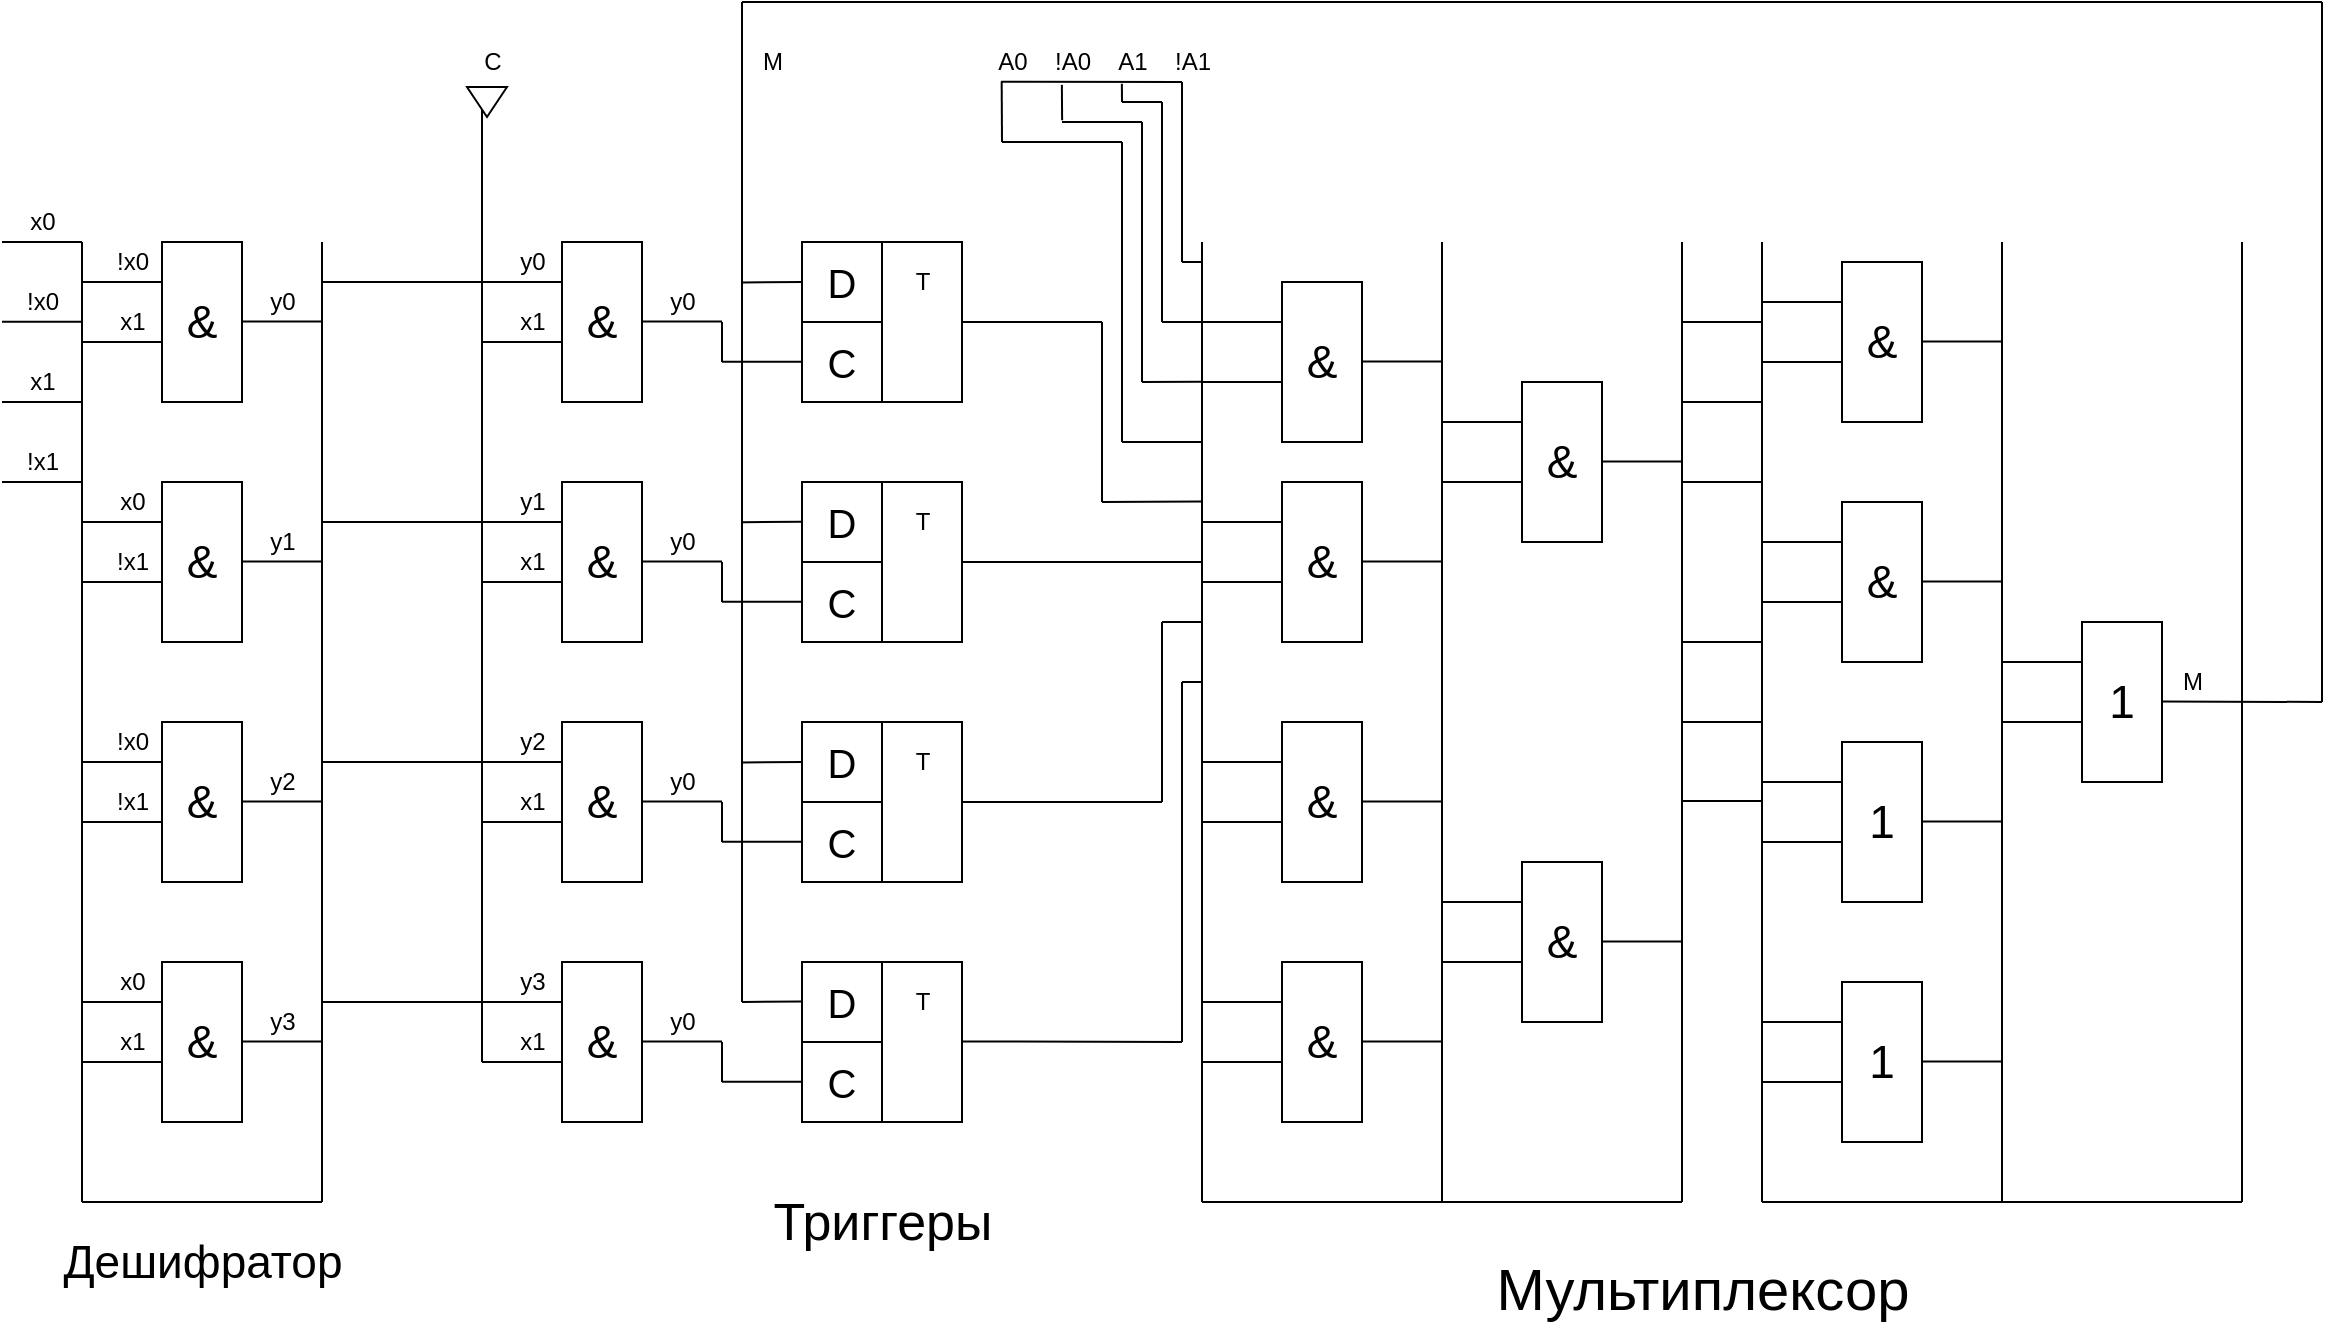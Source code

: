 <mxfile version="12.4.3" type="github" pages="1">
  <diagram name="Page-1" id="2a216829-ef6e-dabb-86c1-c78162f3ba2b">
    <mxGraphModel dx="1616" dy="945" grid="0" gridSize="10" guides="1" tooltips="1" connect="1" arrows="1" fold="1" page="0" pageScale="1" pageWidth="850" pageHeight="1100" background="#ffffff" math="0" shadow="0">
      <root>
        <mxCell id="0"/>
        <mxCell id="1" parent="0"/>
        <mxCell id="ekykvrXrYyQtkSd145x7-1" value="" style="endArrow=none;html=1;" edge="1" parent="1">
          <mxGeometry width="50" height="50" relative="1" as="geometry">
            <mxPoint x="200" y="600" as="sourcePoint"/>
            <mxPoint x="200" y="120" as="targetPoint"/>
          </mxGeometry>
        </mxCell>
        <mxCell id="ekykvrXrYyQtkSd145x7-2" value="&lt;font style=&quot;font-size: 23px&quot;&gt;&amp;amp;&lt;/font&gt;" style="rounded=0;whiteSpace=wrap;html=1;" vertex="1" parent="1">
          <mxGeometry x="240" y="120" width="40" height="80" as="geometry"/>
        </mxCell>
        <mxCell id="ekykvrXrYyQtkSd145x7-3" value="" style="endArrow=none;html=1;entryX=0;entryY=0.25;entryDx=0;entryDy=0;" edge="1" parent="1" target="ekykvrXrYyQtkSd145x7-2">
          <mxGeometry width="50" height="50" relative="1" as="geometry">
            <mxPoint x="200" y="140" as="sourcePoint"/>
            <mxPoint x="250" y="90" as="targetPoint"/>
          </mxGeometry>
        </mxCell>
        <mxCell id="ekykvrXrYyQtkSd145x7-4" value="" style="endArrow=none;html=1;entryX=0;entryY=0.25;entryDx=0;entryDy=0;" edge="1" parent="1">
          <mxGeometry width="50" height="50" relative="1" as="geometry">
            <mxPoint x="200" y="170" as="sourcePoint"/>
            <mxPoint x="240" y="170" as="targetPoint"/>
          </mxGeometry>
        </mxCell>
        <mxCell id="ekykvrXrYyQtkSd145x7-5" value="" style="endArrow=none;html=1;entryX=0;entryY=0.25;entryDx=0;entryDy=0;" edge="1" parent="1">
          <mxGeometry width="50" height="50" relative="1" as="geometry">
            <mxPoint x="160" y="120" as="sourcePoint"/>
            <mxPoint x="200" y="120" as="targetPoint"/>
          </mxGeometry>
        </mxCell>
        <mxCell id="ekykvrXrYyQtkSd145x7-6" value="" style="endArrow=none;html=1;entryX=0;entryY=0.25;entryDx=0;entryDy=0;" edge="1" parent="1">
          <mxGeometry width="50" height="50" relative="1" as="geometry">
            <mxPoint x="160" y="159.88" as="sourcePoint"/>
            <mxPoint x="200" y="159.88" as="targetPoint"/>
          </mxGeometry>
        </mxCell>
        <mxCell id="ekykvrXrYyQtkSd145x7-7" value="" style="endArrow=none;html=1;entryX=0;entryY=0.25;entryDx=0;entryDy=0;" edge="1" parent="1">
          <mxGeometry width="50" height="50" relative="1" as="geometry">
            <mxPoint x="160" y="200" as="sourcePoint"/>
            <mxPoint x="200" y="200" as="targetPoint"/>
          </mxGeometry>
        </mxCell>
        <mxCell id="ekykvrXrYyQtkSd145x7-8" value="" style="endArrow=none;html=1;entryX=0;entryY=0.25;entryDx=0;entryDy=0;" edge="1" parent="1">
          <mxGeometry width="50" height="50" relative="1" as="geometry">
            <mxPoint x="160" y="240" as="sourcePoint"/>
            <mxPoint x="200" y="240" as="targetPoint"/>
          </mxGeometry>
        </mxCell>
        <mxCell id="ekykvrXrYyQtkSd145x7-9" value="x0" style="text;html=1;align=center;verticalAlign=middle;resizable=0;points=[];;autosize=1;" vertex="1" parent="1">
          <mxGeometry x="165" y="100" width="30" height="20" as="geometry"/>
        </mxCell>
        <mxCell id="ekykvrXrYyQtkSd145x7-10" value="!x0" style="text;html=1;align=center;verticalAlign=middle;resizable=0;points=[];;autosize=1;" vertex="1" parent="1">
          <mxGeometry x="165" y="140" width="30" height="20" as="geometry"/>
        </mxCell>
        <mxCell id="ekykvrXrYyQtkSd145x7-12" value="x1" style="text;html=1;align=center;verticalAlign=middle;resizable=0;points=[];;autosize=1;" vertex="1" parent="1">
          <mxGeometry x="165" y="180" width="30" height="20" as="geometry"/>
        </mxCell>
        <mxCell id="ekykvrXrYyQtkSd145x7-13" value="!x1" style="text;html=1;align=center;verticalAlign=middle;resizable=0;points=[];;autosize=1;" vertex="1" parent="1">
          <mxGeometry x="165" y="220" width="30" height="20" as="geometry"/>
        </mxCell>
        <mxCell id="ekykvrXrYyQtkSd145x7-14" value="!x0" style="text;html=1;align=center;verticalAlign=middle;resizable=0;points=[];;autosize=1;" vertex="1" parent="1">
          <mxGeometry x="210" y="120" width="30" height="20" as="geometry"/>
        </mxCell>
        <mxCell id="ekykvrXrYyQtkSd145x7-15" value="x1" style="text;html=1;align=center;verticalAlign=middle;resizable=0;points=[];;autosize=1;" vertex="1" parent="1">
          <mxGeometry x="210" y="150" width="30" height="20" as="geometry"/>
        </mxCell>
        <mxCell id="ekykvrXrYyQtkSd145x7-16" value="" style="endArrow=none;html=1;entryX=0;entryY=0.25;entryDx=0;entryDy=0;" edge="1" parent="1">
          <mxGeometry width="50" height="50" relative="1" as="geometry">
            <mxPoint x="280" y="159.72" as="sourcePoint"/>
            <mxPoint x="320" y="159.72" as="targetPoint"/>
          </mxGeometry>
        </mxCell>
        <mxCell id="ekykvrXrYyQtkSd145x7-17" value="&lt;font style=&quot;font-size: 23px&quot;&gt;&amp;amp;&lt;/font&gt;" style="rounded=0;whiteSpace=wrap;html=1;" vertex="1" parent="1">
          <mxGeometry x="240" y="240" width="40" height="80" as="geometry"/>
        </mxCell>
        <mxCell id="ekykvrXrYyQtkSd145x7-18" value="" style="endArrow=none;html=1;entryX=0;entryY=0.25;entryDx=0;entryDy=0;" edge="1" target="ekykvrXrYyQtkSd145x7-17" parent="1">
          <mxGeometry width="50" height="50" relative="1" as="geometry">
            <mxPoint x="200" y="260" as="sourcePoint"/>
            <mxPoint x="250" y="210" as="targetPoint"/>
          </mxGeometry>
        </mxCell>
        <mxCell id="ekykvrXrYyQtkSd145x7-19" value="" style="endArrow=none;html=1;entryX=0;entryY=0.25;entryDx=0;entryDy=0;" edge="1" parent="1">
          <mxGeometry width="50" height="50" relative="1" as="geometry">
            <mxPoint x="200" y="290" as="sourcePoint"/>
            <mxPoint x="240" y="290" as="targetPoint"/>
          </mxGeometry>
        </mxCell>
        <mxCell id="ekykvrXrYyQtkSd145x7-20" value="x0" style="text;html=1;align=center;verticalAlign=middle;resizable=0;points=[];;autosize=1;" vertex="1" parent="1">
          <mxGeometry x="210" y="240" width="30" height="20" as="geometry"/>
        </mxCell>
        <mxCell id="ekykvrXrYyQtkSd145x7-21" value="!x1" style="text;html=1;align=center;verticalAlign=middle;resizable=0;points=[];;autosize=1;" vertex="1" parent="1">
          <mxGeometry x="210" y="270" width="30" height="20" as="geometry"/>
        </mxCell>
        <mxCell id="ekykvrXrYyQtkSd145x7-22" value="" style="endArrow=none;html=1;entryX=0;entryY=0.25;entryDx=0;entryDy=0;" edge="1" parent="1">
          <mxGeometry width="50" height="50" relative="1" as="geometry">
            <mxPoint x="280" y="279.72" as="sourcePoint"/>
            <mxPoint x="320" y="279.72" as="targetPoint"/>
          </mxGeometry>
        </mxCell>
        <mxCell id="ekykvrXrYyQtkSd145x7-23" value="&lt;font style=&quot;font-size: 23px&quot;&gt;&amp;amp;&lt;/font&gt;" style="rounded=0;whiteSpace=wrap;html=1;" vertex="1" parent="1">
          <mxGeometry x="240" y="360" width="40" height="80" as="geometry"/>
        </mxCell>
        <mxCell id="ekykvrXrYyQtkSd145x7-24" value="" style="endArrow=none;html=1;entryX=0;entryY=0.25;entryDx=0;entryDy=0;" edge="1" target="ekykvrXrYyQtkSd145x7-23" parent="1">
          <mxGeometry width="50" height="50" relative="1" as="geometry">
            <mxPoint x="200" y="380" as="sourcePoint"/>
            <mxPoint x="250" y="330" as="targetPoint"/>
          </mxGeometry>
        </mxCell>
        <mxCell id="ekykvrXrYyQtkSd145x7-25" value="" style="endArrow=none;html=1;entryX=0;entryY=0.25;entryDx=0;entryDy=0;" edge="1" parent="1">
          <mxGeometry width="50" height="50" relative="1" as="geometry">
            <mxPoint x="200" y="410" as="sourcePoint"/>
            <mxPoint x="240" y="410" as="targetPoint"/>
          </mxGeometry>
        </mxCell>
        <mxCell id="ekykvrXrYyQtkSd145x7-26" value="!x0" style="text;html=1;align=center;verticalAlign=middle;resizable=0;points=[];;autosize=1;" vertex="1" parent="1">
          <mxGeometry x="210" y="360" width="30" height="20" as="geometry"/>
        </mxCell>
        <mxCell id="ekykvrXrYyQtkSd145x7-27" value="!x1" style="text;html=1;align=center;verticalAlign=middle;resizable=0;points=[];;autosize=1;" vertex="1" parent="1">
          <mxGeometry x="210" y="390" width="30" height="20" as="geometry"/>
        </mxCell>
        <mxCell id="ekykvrXrYyQtkSd145x7-28" value="" style="endArrow=none;html=1;entryX=0;entryY=0.25;entryDx=0;entryDy=0;" edge="1" parent="1">
          <mxGeometry width="50" height="50" relative="1" as="geometry">
            <mxPoint x="280" y="399.72" as="sourcePoint"/>
            <mxPoint x="320" y="399.72" as="targetPoint"/>
          </mxGeometry>
        </mxCell>
        <mxCell id="ekykvrXrYyQtkSd145x7-29" value="&lt;font style=&quot;font-size: 23px&quot;&gt;&amp;amp;&lt;/font&gt;" style="rounded=0;whiteSpace=wrap;html=1;" vertex="1" parent="1">
          <mxGeometry x="240" y="480" width="40" height="80" as="geometry"/>
        </mxCell>
        <mxCell id="ekykvrXrYyQtkSd145x7-30" value="" style="endArrow=none;html=1;entryX=0;entryY=0.25;entryDx=0;entryDy=0;" edge="1" target="ekykvrXrYyQtkSd145x7-29" parent="1">
          <mxGeometry width="50" height="50" relative="1" as="geometry">
            <mxPoint x="200" y="500" as="sourcePoint"/>
            <mxPoint x="250" y="450" as="targetPoint"/>
          </mxGeometry>
        </mxCell>
        <mxCell id="ekykvrXrYyQtkSd145x7-31" value="" style="endArrow=none;html=1;entryX=0;entryY=0.25;entryDx=0;entryDy=0;" edge="1" parent="1">
          <mxGeometry width="50" height="50" relative="1" as="geometry">
            <mxPoint x="200" y="530" as="sourcePoint"/>
            <mxPoint x="240" y="530" as="targetPoint"/>
          </mxGeometry>
        </mxCell>
        <mxCell id="ekykvrXrYyQtkSd145x7-32" value="x0" style="text;html=1;align=center;verticalAlign=middle;resizable=0;points=[];;autosize=1;" vertex="1" parent="1">
          <mxGeometry x="210" y="480" width="30" height="20" as="geometry"/>
        </mxCell>
        <mxCell id="ekykvrXrYyQtkSd145x7-33" value="x1" style="text;html=1;align=center;verticalAlign=middle;resizable=0;points=[];;autosize=1;" vertex="1" parent="1">
          <mxGeometry x="210" y="510" width="30" height="20" as="geometry"/>
        </mxCell>
        <mxCell id="ekykvrXrYyQtkSd145x7-34" value="" style="endArrow=none;html=1;entryX=0;entryY=0.25;entryDx=0;entryDy=0;" edge="1" parent="1">
          <mxGeometry width="50" height="50" relative="1" as="geometry">
            <mxPoint x="280" y="519.72" as="sourcePoint"/>
            <mxPoint x="320" y="519.72" as="targetPoint"/>
          </mxGeometry>
        </mxCell>
        <mxCell id="ekykvrXrYyQtkSd145x7-35" value="" style="endArrow=none;html=1;" edge="1" parent="1">
          <mxGeometry width="50" height="50" relative="1" as="geometry">
            <mxPoint x="200" y="600" as="sourcePoint"/>
            <mxPoint x="320" y="600" as="targetPoint"/>
          </mxGeometry>
        </mxCell>
        <mxCell id="ekykvrXrYyQtkSd145x7-36" value="" style="endArrow=none;html=1;" edge="1" parent="1">
          <mxGeometry width="50" height="50" relative="1" as="geometry">
            <mxPoint x="320" y="600" as="sourcePoint"/>
            <mxPoint x="320" y="120" as="targetPoint"/>
          </mxGeometry>
        </mxCell>
        <mxCell id="ekykvrXrYyQtkSd145x7-37" value="y0" style="text;html=1;align=center;verticalAlign=middle;resizable=0;points=[];;autosize=1;" vertex="1" parent="1">
          <mxGeometry x="285" y="140" width="30" height="20" as="geometry"/>
        </mxCell>
        <mxCell id="ekykvrXrYyQtkSd145x7-38" value="y1" style="text;html=1;align=center;verticalAlign=middle;resizable=0;points=[];;autosize=1;" vertex="1" parent="1">
          <mxGeometry x="285" y="260" width="30" height="20" as="geometry"/>
        </mxCell>
        <mxCell id="ekykvrXrYyQtkSd145x7-39" value="y2" style="text;html=1;align=center;verticalAlign=middle;resizable=0;points=[];;autosize=1;" vertex="1" parent="1">
          <mxGeometry x="285" y="380" width="30" height="20" as="geometry"/>
        </mxCell>
        <mxCell id="ekykvrXrYyQtkSd145x7-40" value="y3" style="text;html=1;align=center;verticalAlign=middle;resizable=0;points=[];;autosize=1;" vertex="1" parent="1">
          <mxGeometry x="285" y="500" width="30" height="20" as="geometry"/>
        </mxCell>
        <mxCell id="ekykvrXrYyQtkSd145x7-41" value="&lt;font style=&quot;font-size: 23px&quot;&gt;&amp;amp;&lt;/font&gt;" style="rounded=0;whiteSpace=wrap;html=1;" vertex="1" parent="1">
          <mxGeometry x="440" y="120" width="40" height="80" as="geometry"/>
        </mxCell>
        <mxCell id="ekykvrXrYyQtkSd145x7-42" value="" style="endArrow=none;html=1;entryX=0;entryY=0.25;entryDx=0;entryDy=0;" edge="1" target="ekykvrXrYyQtkSd145x7-41" parent="1">
          <mxGeometry width="50" height="50" relative="1" as="geometry">
            <mxPoint x="320" y="140" as="sourcePoint"/>
            <mxPoint x="450" y="90" as="targetPoint"/>
          </mxGeometry>
        </mxCell>
        <mxCell id="ekykvrXrYyQtkSd145x7-43" value="" style="endArrow=none;html=1;entryX=0;entryY=0.25;entryDx=0;entryDy=0;" edge="1" parent="1">
          <mxGeometry width="50" height="50" relative="1" as="geometry">
            <mxPoint x="400" y="170" as="sourcePoint"/>
            <mxPoint x="440" y="170" as="targetPoint"/>
          </mxGeometry>
        </mxCell>
        <mxCell id="ekykvrXrYyQtkSd145x7-44" value="y0" style="text;html=1;align=center;verticalAlign=middle;resizable=0;points=[];;autosize=1;" vertex="1" parent="1">
          <mxGeometry x="410" y="120" width="30" height="20" as="geometry"/>
        </mxCell>
        <mxCell id="ekykvrXrYyQtkSd145x7-45" value="x1" style="text;html=1;align=center;verticalAlign=middle;resizable=0;points=[];;autosize=1;" vertex="1" parent="1">
          <mxGeometry x="410" y="150" width="30" height="20" as="geometry"/>
        </mxCell>
        <mxCell id="ekykvrXrYyQtkSd145x7-46" value="" style="endArrow=none;html=1;entryX=0;entryY=0.25;entryDx=0;entryDy=0;" edge="1" parent="1">
          <mxGeometry width="50" height="50" relative="1" as="geometry">
            <mxPoint x="480" y="159.72" as="sourcePoint"/>
            <mxPoint x="520" y="159.72" as="targetPoint"/>
          </mxGeometry>
        </mxCell>
        <mxCell id="ekykvrXrYyQtkSd145x7-47" value="y0" style="text;html=1;align=center;verticalAlign=middle;resizable=0;points=[];;autosize=1;" vertex="1" parent="1">
          <mxGeometry x="485" y="140" width="30" height="20" as="geometry"/>
        </mxCell>
        <mxCell id="ekykvrXrYyQtkSd145x7-48" value="&lt;font style=&quot;font-size: 23px&quot;&gt;&amp;amp;&lt;/font&gt;" style="rounded=0;whiteSpace=wrap;html=1;" vertex="1" parent="1">
          <mxGeometry x="440" y="240" width="40" height="80" as="geometry"/>
        </mxCell>
        <mxCell id="ekykvrXrYyQtkSd145x7-49" value="" style="endArrow=none;html=1;entryX=0;entryY=0.25;entryDx=0;entryDy=0;" edge="1" target="ekykvrXrYyQtkSd145x7-48" parent="1">
          <mxGeometry width="50" height="50" relative="1" as="geometry">
            <mxPoint x="320" y="260" as="sourcePoint"/>
            <mxPoint x="450" y="210" as="targetPoint"/>
          </mxGeometry>
        </mxCell>
        <mxCell id="ekykvrXrYyQtkSd145x7-50" value="" style="endArrow=none;html=1;entryX=0;entryY=0.25;entryDx=0;entryDy=0;" edge="1" parent="1">
          <mxGeometry width="50" height="50" relative="1" as="geometry">
            <mxPoint x="400" y="290" as="sourcePoint"/>
            <mxPoint x="440" y="290" as="targetPoint"/>
          </mxGeometry>
        </mxCell>
        <mxCell id="ekykvrXrYyQtkSd145x7-51" value="y1" style="text;html=1;align=center;verticalAlign=middle;resizable=0;points=[];;autosize=1;" vertex="1" parent="1">
          <mxGeometry x="410" y="240" width="30" height="20" as="geometry"/>
        </mxCell>
        <mxCell id="ekykvrXrYyQtkSd145x7-52" value="x1" style="text;html=1;align=center;verticalAlign=middle;resizable=0;points=[];;autosize=1;" vertex="1" parent="1">
          <mxGeometry x="410" y="270" width="30" height="20" as="geometry"/>
        </mxCell>
        <mxCell id="ekykvrXrYyQtkSd145x7-53" value="" style="endArrow=none;html=1;entryX=0;entryY=0.25;entryDx=0;entryDy=0;" edge="1" parent="1">
          <mxGeometry width="50" height="50" relative="1" as="geometry">
            <mxPoint x="480" y="279.72" as="sourcePoint"/>
            <mxPoint x="520" y="279.72" as="targetPoint"/>
          </mxGeometry>
        </mxCell>
        <mxCell id="ekykvrXrYyQtkSd145x7-54" value="y0" style="text;html=1;align=center;verticalAlign=middle;resizable=0;points=[];;autosize=1;" vertex="1" parent="1">
          <mxGeometry x="485" y="260" width="30" height="20" as="geometry"/>
        </mxCell>
        <mxCell id="ekykvrXrYyQtkSd145x7-55" value="&lt;font style=&quot;font-size: 23px&quot;&gt;&amp;amp;&lt;/font&gt;" style="rounded=0;whiteSpace=wrap;html=1;" vertex="1" parent="1">
          <mxGeometry x="440" y="360" width="40" height="80" as="geometry"/>
        </mxCell>
        <mxCell id="ekykvrXrYyQtkSd145x7-56" value="" style="endArrow=none;html=1;entryX=0;entryY=0.25;entryDx=0;entryDy=0;" edge="1" target="ekykvrXrYyQtkSd145x7-55" parent="1">
          <mxGeometry width="50" height="50" relative="1" as="geometry">
            <mxPoint x="320" y="380" as="sourcePoint"/>
            <mxPoint x="450" y="330" as="targetPoint"/>
          </mxGeometry>
        </mxCell>
        <mxCell id="ekykvrXrYyQtkSd145x7-57" value="" style="endArrow=none;html=1;entryX=0;entryY=0.25;entryDx=0;entryDy=0;" edge="1" parent="1">
          <mxGeometry width="50" height="50" relative="1" as="geometry">
            <mxPoint x="400" y="410" as="sourcePoint"/>
            <mxPoint x="440" y="410" as="targetPoint"/>
          </mxGeometry>
        </mxCell>
        <mxCell id="ekykvrXrYyQtkSd145x7-58" value="y2" style="text;html=1;align=center;verticalAlign=middle;resizable=0;points=[];;autosize=1;" vertex="1" parent="1">
          <mxGeometry x="410" y="360" width="30" height="20" as="geometry"/>
        </mxCell>
        <mxCell id="ekykvrXrYyQtkSd145x7-59" value="x1" style="text;html=1;align=center;verticalAlign=middle;resizable=0;points=[];;autosize=1;" vertex="1" parent="1">
          <mxGeometry x="410" y="390" width="30" height="20" as="geometry"/>
        </mxCell>
        <mxCell id="ekykvrXrYyQtkSd145x7-60" value="" style="endArrow=none;html=1;entryX=0;entryY=0.25;entryDx=0;entryDy=0;" edge="1" parent="1">
          <mxGeometry width="50" height="50" relative="1" as="geometry">
            <mxPoint x="480" y="399.72" as="sourcePoint"/>
            <mxPoint x="520" y="399.72" as="targetPoint"/>
          </mxGeometry>
        </mxCell>
        <mxCell id="ekykvrXrYyQtkSd145x7-61" value="y0" style="text;html=1;align=center;verticalAlign=middle;resizable=0;points=[];;autosize=1;" vertex="1" parent="1">
          <mxGeometry x="485" y="380" width="30" height="20" as="geometry"/>
        </mxCell>
        <mxCell id="ekykvrXrYyQtkSd145x7-62" value="&lt;font style=&quot;font-size: 23px&quot;&gt;&amp;amp;&lt;/font&gt;" style="rounded=0;whiteSpace=wrap;html=1;" vertex="1" parent="1">
          <mxGeometry x="440" y="480" width="40" height="80" as="geometry"/>
        </mxCell>
        <mxCell id="ekykvrXrYyQtkSd145x7-63" value="" style="endArrow=none;html=1;entryX=0;entryY=0.25;entryDx=0;entryDy=0;" edge="1" target="ekykvrXrYyQtkSd145x7-62" parent="1">
          <mxGeometry width="50" height="50" relative="1" as="geometry">
            <mxPoint x="320" y="500" as="sourcePoint"/>
            <mxPoint x="450" y="450" as="targetPoint"/>
          </mxGeometry>
        </mxCell>
        <mxCell id="ekykvrXrYyQtkSd145x7-64" value="" style="endArrow=none;html=1;entryX=0;entryY=0.25;entryDx=0;entryDy=0;" edge="1" parent="1">
          <mxGeometry width="50" height="50" relative="1" as="geometry">
            <mxPoint x="400" y="530" as="sourcePoint"/>
            <mxPoint x="440" y="530" as="targetPoint"/>
          </mxGeometry>
        </mxCell>
        <mxCell id="ekykvrXrYyQtkSd145x7-65" value="y3" style="text;html=1;align=center;verticalAlign=middle;resizable=0;points=[];;autosize=1;" vertex="1" parent="1">
          <mxGeometry x="410" y="480" width="30" height="20" as="geometry"/>
        </mxCell>
        <mxCell id="ekykvrXrYyQtkSd145x7-66" value="x1" style="text;html=1;align=center;verticalAlign=middle;resizable=0;points=[];;autosize=1;" vertex="1" parent="1">
          <mxGeometry x="410" y="510" width="30" height="20" as="geometry"/>
        </mxCell>
        <mxCell id="ekykvrXrYyQtkSd145x7-67" value="" style="endArrow=none;html=1;entryX=0;entryY=0.25;entryDx=0;entryDy=0;" edge="1" parent="1">
          <mxGeometry width="50" height="50" relative="1" as="geometry">
            <mxPoint x="480" y="519.72" as="sourcePoint"/>
            <mxPoint x="520" y="519.72" as="targetPoint"/>
          </mxGeometry>
        </mxCell>
        <mxCell id="ekykvrXrYyQtkSd145x7-68" value="y0" style="text;html=1;align=center;verticalAlign=middle;resizable=0;points=[];;autosize=1;" vertex="1" parent="1">
          <mxGeometry x="485" y="500" width="30" height="20" as="geometry"/>
        </mxCell>
        <mxCell id="ekykvrXrYyQtkSd145x7-69" value="" style="endArrow=none;html=1;" edge="1" parent="1">
          <mxGeometry width="50" height="50" relative="1" as="geometry">
            <mxPoint x="400" y="530" as="sourcePoint"/>
            <mxPoint x="400" y="50.0" as="targetPoint"/>
          </mxGeometry>
        </mxCell>
        <mxCell id="ekykvrXrYyQtkSd145x7-70" value="" style="triangle;whiteSpace=wrap;html=1;rotation=90;" vertex="1" parent="1">
          <mxGeometry x="395" y="40" width="15" height="20" as="geometry"/>
        </mxCell>
        <mxCell id="ekykvrXrYyQtkSd145x7-71" value="C" style="text;html=1;align=center;verticalAlign=middle;resizable=0;points=[];;autosize=1;" vertex="1" parent="1">
          <mxGeometry x="395" y="20" width="20" height="20" as="geometry"/>
        </mxCell>
        <mxCell id="ekykvrXrYyQtkSd145x7-72" value="" style="rounded=0;whiteSpace=wrap;html=1;" vertex="1" parent="1">
          <mxGeometry x="560" y="120" width="80" height="80" as="geometry"/>
        </mxCell>
        <mxCell id="ekykvrXrYyQtkSd145x7-73" value="&lt;font style=&quot;font-size: 20px&quot;&gt;D&lt;/font&gt;" style="rounded=0;whiteSpace=wrap;html=1;" vertex="1" parent="1">
          <mxGeometry x="560" y="120" width="40" height="40" as="geometry"/>
        </mxCell>
        <mxCell id="ekykvrXrYyQtkSd145x7-74" value="&lt;font style=&quot;font-size: 20px&quot;&gt;C&lt;/font&gt;" style="rounded=0;whiteSpace=wrap;html=1;" vertex="1" parent="1">
          <mxGeometry x="560" y="160" width="40" height="40" as="geometry"/>
        </mxCell>
        <mxCell id="ekykvrXrYyQtkSd145x7-76" value="" style="rounded=0;whiteSpace=wrap;html=1;" vertex="1" parent="1">
          <mxGeometry x="560" y="240" width="80" height="80" as="geometry"/>
        </mxCell>
        <mxCell id="ekykvrXrYyQtkSd145x7-77" value="&lt;font style=&quot;font-size: 20px&quot;&gt;D&lt;/font&gt;" style="rounded=0;whiteSpace=wrap;html=1;" vertex="1" parent="1">
          <mxGeometry x="560" y="240" width="40" height="40" as="geometry"/>
        </mxCell>
        <mxCell id="ekykvrXrYyQtkSd145x7-78" value="&lt;font style=&quot;font-size: 20px&quot;&gt;C&lt;/font&gt;" style="rounded=0;whiteSpace=wrap;html=1;" vertex="1" parent="1">
          <mxGeometry x="560" y="280" width="40" height="40" as="geometry"/>
        </mxCell>
        <mxCell id="ekykvrXrYyQtkSd145x7-79" value="" style="rounded=0;whiteSpace=wrap;html=1;" vertex="1" parent="1">
          <mxGeometry x="560" y="360" width="80" height="80" as="geometry"/>
        </mxCell>
        <mxCell id="ekykvrXrYyQtkSd145x7-80" value="&lt;font style=&quot;font-size: 20px&quot;&gt;D&lt;/font&gt;" style="rounded=0;whiteSpace=wrap;html=1;" vertex="1" parent="1">
          <mxGeometry x="560" y="360" width="40" height="40" as="geometry"/>
        </mxCell>
        <mxCell id="ekykvrXrYyQtkSd145x7-81" value="&lt;font style=&quot;font-size: 20px&quot;&gt;C&lt;/font&gt;" style="rounded=0;whiteSpace=wrap;html=1;" vertex="1" parent="1">
          <mxGeometry x="560" y="400" width="40" height="40" as="geometry"/>
        </mxCell>
        <mxCell id="ekykvrXrYyQtkSd145x7-82" value="" style="rounded=0;whiteSpace=wrap;html=1;" vertex="1" parent="1">
          <mxGeometry x="560" y="480" width="80" height="80" as="geometry"/>
        </mxCell>
        <mxCell id="ekykvrXrYyQtkSd145x7-83" value="&lt;font style=&quot;font-size: 20px&quot;&gt;D&lt;/font&gt;" style="rounded=0;whiteSpace=wrap;html=1;" vertex="1" parent="1">
          <mxGeometry x="560" y="480" width="40" height="40" as="geometry"/>
        </mxCell>
        <mxCell id="ekykvrXrYyQtkSd145x7-84" value="&lt;font style=&quot;font-size: 20px&quot;&gt;C&lt;/font&gt;" style="rounded=0;whiteSpace=wrap;html=1;" vertex="1" parent="1">
          <mxGeometry x="560" y="520" width="40" height="40" as="geometry"/>
        </mxCell>
        <mxCell id="ekykvrXrYyQtkSd145x7-85" value="" style="endArrow=none;html=1;" edge="1" parent="1">
          <mxGeometry width="50" height="50" relative="1" as="geometry">
            <mxPoint x="520" y="180" as="sourcePoint"/>
            <mxPoint x="520" y="160" as="targetPoint"/>
          </mxGeometry>
        </mxCell>
        <mxCell id="ekykvrXrYyQtkSd145x7-87" value="" style="endArrow=none;html=1;entryX=0;entryY=0.25;entryDx=0;entryDy=0;" edge="1" parent="1">
          <mxGeometry width="50" height="50" relative="1" as="geometry">
            <mxPoint x="520" y="179.83" as="sourcePoint"/>
            <mxPoint x="560" y="179.83" as="targetPoint"/>
          </mxGeometry>
        </mxCell>
        <mxCell id="ekykvrXrYyQtkSd145x7-88" value="" style="endArrow=none;html=1;" edge="1" parent="1">
          <mxGeometry width="50" height="50" relative="1" as="geometry">
            <mxPoint x="520" y="300" as="sourcePoint"/>
            <mxPoint x="520" y="280" as="targetPoint"/>
          </mxGeometry>
        </mxCell>
        <mxCell id="ekykvrXrYyQtkSd145x7-89" value="" style="endArrow=none;html=1;entryX=0;entryY=0.25;entryDx=0;entryDy=0;" edge="1" parent="1">
          <mxGeometry width="50" height="50" relative="1" as="geometry">
            <mxPoint x="520" y="299.83" as="sourcePoint"/>
            <mxPoint x="560" y="299.83" as="targetPoint"/>
          </mxGeometry>
        </mxCell>
        <mxCell id="ekykvrXrYyQtkSd145x7-90" value="" style="endArrow=none;html=1;" edge="1" parent="1">
          <mxGeometry width="50" height="50" relative="1" as="geometry">
            <mxPoint x="520" y="420" as="sourcePoint"/>
            <mxPoint x="520" y="400" as="targetPoint"/>
          </mxGeometry>
        </mxCell>
        <mxCell id="ekykvrXrYyQtkSd145x7-91" value="" style="endArrow=none;html=1;entryX=0;entryY=0.25;entryDx=0;entryDy=0;" edge="1" parent="1">
          <mxGeometry width="50" height="50" relative="1" as="geometry">
            <mxPoint x="520" y="419.83" as="sourcePoint"/>
            <mxPoint x="560" y="419.83" as="targetPoint"/>
          </mxGeometry>
        </mxCell>
        <mxCell id="ekykvrXrYyQtkSd145x7-92" value="" style="endArrow=none;html=1;" edge="1" parent="1">
          <mxGeometry width="50" height="50" relative="1" as="geometry">
            <mxPoint x="520" y="540" as="sourcePoint"/>
            <mxPoint x="520" y="520" as="targetPoint"/>
          </mxGeometry>
        </mxCell>
        <mxCell id="ekykvrXrYyQtkSd145x7-93" value="" style="endArrow=none;html=1;entryX=0;entryY=0.25;entryDx=0;entryDy=0;" edge="1" parent="1">
          <mxGeometry width="50" height="50" relative="1" as="geometry">
            <mxPoint x="520" y="539.83" as="sourcePoint"/>
            <mxPoint x="560" y="539.83" as="targetPoint"/>
          </mxGeometry>
        </mxCell>
        <mxCell id="ekykvrXrYyQtkSd145x7-94" value="" style="endArrow=none;html=1;" edge="1" parent="1">
          <mxGeometry width="50" height="50" relative="1" as="geometry">
            <mxPoint x="530" y="500" as="sourcePoint"/>
            <mxPoint x="530" as="targetPoint"/>
          </mxGeometry>
        </mxCell>
        <mxCell id="ekykvrXrYyQtkSd145x7-95" value="" style="endArrow=none;html=1;entryX=0;entryY=0.25;entryDx=0;entryDy=0;" edge="1" parent="1">
          <mxGeometry width="50" height="50" relative="1" as="geometry">
            <mxPoint x="530" y="500" as="sourcePoint"/>
            <mxPoint x="560" y="499.8" as="targetPoint"/>
          </mxGeometry>
        </mxCell>
        <mxCell id="ekykvrXrYyQtkSd145x7-96" value="" style="endArrow=none;html=1;entryX=0;entryY=0.25;entryDx=0;entryDy=0;" edge="1" parent="1">
          <mxGeometry width="50" height="50" relative="1" as="geometry">
            <mxPoint x="530" y="380.2" as="sourcePoint"/>
            <mxPoint x="560" y="380.0" as="targetPoint"/>
          </mxGeometry>
        </mxCell>
        <mxCell id="ekykvrXrYyQtkSd145x7-97" value="" style="endArrow=none;html=1;entryX=0;entryY=0.25;entryDx=0;entryDy=0;" edge="1" parent="1">
          <mxGeometry width="50" height="50" relative="1" as="geometry">
            <mxPoint x="530" y="260.08" as="sourcePoint"/>
            <mxPoint x="560" y="259.88" as="targetPoint"/>
          </mxGeometry>
        </mxCell>
        <mxCell id="ekykvrXrYyQtkSd145x7-98" value="" style="endArrow=none;html=1;entryX=0;entryY=0.25;entryDx=0;entryDy=0;" edge="1" parent="1">
          <mxGeometry width="50" height="50" relative="1" as="geometry">
            <mxPoint x="530" y="140.2" as="sourcePoint"/>
            <mxPoint x="560" y="140.0" as="targetPoint"/>
          </mxGeometry>
        </mxCell>
        <mxCell id="ekykvrXrYyQtkSd145x7-99" value="M" style="text;html=1;align=center;verticalAlign=middle;resizable=0;points=[];;autosize=1;" vertex="1" parent="1">
          <mxGeometry x="530" y="20" width="30" height="20" as="geometry"/>
        </mxCell>
        <mxCell id="ekykvrXrYyQtkSd145x7-100" value="T" style="text;html=1;align=center;verticalAlign=middle;resizable=0;points=[];;autosize=1;" vertex="1" parent="1">
          <mxGeometry x="610" y="130" width="20" height="20" as="geometry"/>
        </mxCell>
        <mxCell id="ekykvrXrYyQtkSd145x7-101" value="T" style="text;html=1;align=center;verticalAlign=middle;resizable=0;points=[];;autosize=1;" vertex="1" parent="1">
          <mxGeometry x="610" y="250" width="20" height="20" as="geometry"/>
        </mxCell>
        <mxCell id="ekykvrXrYyQtkSd145x7-102" value="T" style="text;html=1;align=center;verticalAlign=middle;resizable=0;points=[];;autosize=1;" vertex="1" parent="1">
          <mxGeometry x="610" y="370" width="20" height="20" as="geometry"/>
        </mxCell>
        <mxCell id="ekykvrXrYyQtkSd145x7-103" value="T" style="text;html=1;align=center;verticalAlign=middle;resizable=0;points=[];;autosize=1;" vertex="1" parent="1">
          <mxGeometry x="610" y="490" width="20" height="20" as="geometry"/>
        </mxCell>
        <mxCell id="ekykvrXrYyQtkSd145x7-104" value="" style="endArrow=none;html=1;" edge="1" parent="1">
          <mxGeometry width="50" height="50" relative="1" as="geometry">
            <mxPoint x="640" y="160" as="sourcePoint"/>
            <mxPoint x="710" y="160" as="targetPoint"/>
          </mxGeometry>
        </mxCell>
        <mxCell id="ekykvrXrYyQtkSd145x7-105" value="" style="endArrow=none;html=1;" edge="1" parent="1">
          <mxGeometry width="50" height="50" relative="1" as="geometry">
            <mxPoint x="640" y="280" as="sourcePoint"/>
            <mxPoint x="760" y="280" as="targetPoint"/>
          </mxGeometry>
        </mxCell>
        <mxCell id="ekykvrXrYyQtkSd145x7-106" value="" style="endArrow=none;html=1;" edge="1" parent="1">
          <mxGeometry width="50" height="50" relative="1" as="geometry">
            <mxPoint x="640" y="400" as="sourcePoint"/>
            <mxPoint x="740" y="400" as="targetPoint"/>
          </mxGeometry>
        </mxCell>
        <mxCell id="ekykvrXrYyQtkSd145x7-107" value="" style="endArrow=none;html=1;" edge="1" parent="1">
          <mxGeometry width="50" height="50" relative="1" as="geometry">
            <mxPoint x="640" y="519.72" as="sourcePoint"/>
            <mxPoint x="750" y="520" as="targetPoint"/>
          </mxGeometry>
        </mxCell>
        <mxCell id="ekykvrXrYyQtkSd145x7-108" value="" style="endArrow=none;html=1;" edge="1" parent="1">
          <mxGeometry width="50" height="50" relative="1" as="geometry">
            <mxPoint x="760" y="600" as="sourcePoint"/>
            <mxPoint x="760" y="120" as="targetPoint"/>
          </mxGeometry>
        </mxCell>
        <mxCell id="ekykvrXrYyQtkSd145x7-109" value="" style="endArrow=none;html=1;exitX=0.319;exitY=0.993;exitDx=0;exitDy=0;exitPerimeter=0;" edge="1" parent="1" source="ekykvrXrYyQtkSd145x7-115">
          <mxGeometry width="50" height="50" relative="1" as="geometry">
            <mxPoint x="560" y="40" as="sourcePoint"/>
            <mxPoint x="750" y="40" as="targetPoint"/>
          </mxGeometry>
        </mxCell>
        <mxCell id="ekykvrXrYyQtkSd145x7-112" value="" style="endArrow=none;html=1;" edge="1" parent="1">
          <mxGeometry width="50" height="50" relative="1" as="geometry">
            <mxPoint x="720" y="220" as="sourcePoint"/>
            <mxPoint x="720" y="70" as="targetPoint"/>
          </mxGeometry>
        </mxCell>
        <mxCell id="ekykvrXrYyQtkSd145x7-113" value="" style="endArrow=none;html=1;" edge="1" parent="1">
          <mxGeometry width="50" height="50" relative="1" as="geometry">
            <mxPoint x="730" y="190" as="sourcePoint"/>
            <mxPoint x="730" y="60" as="targetPoint"/>
          </mxGeometry>
        </mxCell>
        <mxCell id="ekykvrXrYyQtkSd145x7-114" value="" style="endArrow=none;html=1;" edge="1" parent="1">
          <mxGeometry width="50" height="50" relative="1" as="geometry">
            <mxPoint x="750" y="130" as="sourcePoint"/>
            <mxPoint x="750" y="40" as="targetPoint"/>
          </mxGeometry>
        </mxCell>
        <mxCell id="ekykvrXrYyQtkSd145x7-115" value="A0" style="text;html=1;align=center;verticalAlign=middle;resizable=0;points=[];;autosize=1;" vertex="1" parent="1">
          <mxGeometry x="650" y="20" width="30" height="20" as="geometry"/>
        </mxCell>
        <mxCell id="ekykvrXrYyQtkSd145x7-116" value="!A0" style="text;html=1;align=center;verticalAlign=middle;resizable=0;points=[];;autosize=1;" vertex="1" parent="1">
          <mxGeometry x="680" y="20" width="30" height="20" as="geometry"/>
        </mxCell>
        <mxCell id="ekykvrXrYyQtkSd145x7-117" value="A1" style="text;html=1;align=center;verticalAlign=middle;resizable=0;points=[];;autosize=1;" vertex="1" parent="1">
          <mxGeometry x="710" y="20" width="30" height="20" as="geometry"/>
        </mxCell>
        <mxCell id="ekykvrXrYyQtkSd145x7-118" value="!A1" style="text;html=1;align=center;verticalAlign=middle;resizable=0;points=[];;autosize=1;" vertex="1" parent="1">
          <mxGeometry x="740" y="20" width="30" height="20" as="geometry"/>
        </mxCell>
        <mxCell id="ekykvrXrYyQtkSd145x7-119" value="" style="endArrow=none;html=1;" edge="1" parent="1">
          <mxGeometry width="50" height="50" relative="1" as="geometry">
            <mxPoint x="750" y="130" as="sourcePoint"/>
            <mxPoint x="760" y="130" as="targetPoint"/>
          </mxGeometry>
        </mxCell>
        <mxCell id="ekykvrXrYyQtkSd145x7-121" value="" style="endArrow=none;html=1;" edge="1" parent="1">
          <mxGeometry width="50" height="50" relative="1" as="geometry">
            <mxPoint x="740" y="160" as="sourcePoint"/>
            <mxPoint x="740" y="50" as="targetPoint"/>
          </mxGeometry>
        </mxCell>
        <mxCell id="ekykvrXrYyQtkSd145x7-122" value="" style="endArrow=none;html=1;" edge="1" parent="1">
          <mxGeometry width="50" height="50" relative="1" as="geometry">
            <mxPoint x="740" y="160" as="sourcePoint"/>
            <mxPoint x="760" y="160" as="targetPoint"/>
          </mxGeometry>
        </mxCell>
        <mxCell id="ekykvrXrYyQtkSd145x7-123" value="" style="endArrow=none;html=1;" edge="1" parent="1">
          <mxGeometry width="50" height="50" relative="1" as="geometry">
            <mxPoint x="730" y="190" as="sourcePoint"/>
            <mxPoint x="760" y="189.86" as="targetPoint"/>
          </mxGeometry>
        </mxCell>
        <mxCell id="ekykvrXrYyQtkSd145x7-125" value="" style="endArrow=none;html=1;" edge="1" parent="1">
          <mxGeometry width="50" height="50" relative="1" as="geometry">
            <mxPoint x="720" y="220" as="sourcePoint"/>
            <mxPoint x="760" y="220.0" as="targetPoint"/>
          </mxGeometry>
        </mxCell>
        <mxCell id="ekykvrXrYyQtkSd145x7-126" value="" style="endArrow=none;html=1;" edge="1" parent="1">
          <mxGeometry width="50" height="50" relative="1" as="geometry">
            <mxPoint x="720" y="50" as="sourcePoint"/>
            <mxPoint x="740" y="50" as="targetPoint"/>
          </mxGeometry>
        </mxCell>
        <mxCell id="ekykvrXrYyQtkSd145x7-127" value="" style="endArrow=none;html=1;exitX=0.331;exitY=1.044;exitDx=0;exitDy=0;exitPerimeter=0;" edge="1" parent="1" source="ekykvrXrYyQtkSd145x7-117">
          <mxGeometry width="50" height="50" relative="1" as="geometry">
            <mxPoint x="710" y="50" as="sourcePoint"/>
            <mxPoint x="720" y="50" as="targetPoint"/>
          </mxGeometry>
        </mxCell>
        <mxCell id="ekykvrXrYyQtkSd145x7-128" value="" style="endArrow=none;html=1;" edge="1" parent="1">
          <mxGeometry width="50" height="50" relative="1" as="geometry">
            <mxPoint x="690" y="60" as="sourcePoint"/>
            <mxPoint x="730" y="60" as="targetPoint"/>
          </mxGeometry>
        </mxCell>
        <mxCell id="ekykvrXrYyQtkSd145x7-129" value="" style="endArrow=none;html=1;exitX=0.331;exitY=1.072;exitDx=0;exitDy=0;exitPerimeter=0;" edge="1" parent="1" source="ekykvrXrYyQtkSd145x7-116">
          <mxGeometry width="50" height="50" relative="1" as="geometry">
            <mxPoint x="690" y="50" as="sourcePoint"/>
            <mxPoint x="690.07" y="59.12" as="targetPoint"/>
          </mxGeometry>
        </mxCell>
        <mxCell id="ekykvrXrYyQtkSd145x7-130" value="" style="endArrow=none;html=1;" edge="1" parent="1">
          <mxGeometry width="50" height="50" relative="1" as="geometry">
            <mxPoint x="660" y="70" as="sourcePoint"/>
            <mxPoint x="720" y="70" as="targetPoint"/>
          </mxGeometry>
        </mxCell>
        <mxCell id="ekykvrXrYyQtkSd145x7-131" value="" style="endArrow=none;html=1;exitX=0.328;exitY=0.986;exitDx=0;exitDy=0;exitPerimeter=0;" edge="1" parent="1" source="ekykvrXrYyQtkSd145x7-115">
          <mxGeometry width="50" height="50" relative="1" as="geometry">
            <mxPoint x="660" y="50" as="sourcePoint"/>
            <mxPoint x="660" y="70" as="targetPoint"/>
          </mxGeometry>
        </mxCell>
        <mxCell id="ekykvrXrYyQtkSd145x7-132" value="" style="endArrow=none;html=1;" edge="1" parent="1">
          <mxGeometry width="50" height="50" relative="1" as="geometry">
            <mxPoint x="710" y="250" as="sourcePoint"/>
            <mxPoint x="710" y="160" as="targetPoint"/>
          </mxGeometry>
        </mxCell>
        <mxCell id="ekykvrXrYyQtkSd145x7-133" value="" style="endArrow=none;html=1;" edge="1" parent="1">
          <mxGeometry width="50" height="50" relative="1" as="geometry">
            <mxPoint x="710" y="250" as="sourcePoint"/>
            <mxPoint x="760" y="249.72" as="targetPoint"/>
          </mxGeometry>
        </mxCell>
        <mxCell id="ekykvrXrYyQtkSd145x7-134" value="" style="endArrow=none;html=1;" edge="1" parent="1">
          <mxGeometry width="50" height="50" relative="1" as="geometry">
            <mxPoint x="740" y="400" as="sourcePoint"/>
            <mxPoint x="740" y="310" as="targetPoint"/>
          </mxGeometry>
        </mxCell>
        <mxCell id="ekykvrXrYyQtkSd145x7-135" value="" style="endArrow=none;html=1;" edge="1" parent="1">
          <mxGeometry width="50" height="50" relative="1" as="geometry">
            <mxPoint x="740" y="310" as="sourcePoint"/>
            <mxPoint x="760" y="310" as="targetPoint"/>
          </mxGeometry>
        </mxCell>
        <mxCell id="ekykvrXrYyQtkSd145x7-136" value="" style="endArrow=none;html=1;" edge="1" parent="1">
          <mxGeometry width="50" height="50" relative="1" as="geometry">
            <mxPoint x="750" y="520" as="sourcePoint"/>
            <mxPoint x="750" y="340" as="targetPoint"/>
          </mxGeometry>
        </mxCell>
        <mxCell id="ekykvrXrYyQtkSd145x7-137" value="" style="endArrow=none;html=1;" edge="1" parent="1">
          <mxGeometry width="50" height="50" relative="1" as="geometry">
            <mxPoint x="750" y="340" as="sourcePoint"/>
            <mxPoint x="760" y="340" as="targetPoint"/>
          </mxGeometry>
        </mxCell>
        <mxCell id="ekykvrXrYyQtkSd145x7-138" value="" style="endArrow=none;html=1;" edge="1" parent="1">
          <mxGeometry width="50" height="50" relative="1" as="geometry">
            <mxPoint x="760" y="600" as="sourcePoint"/>
            <mxPoint x="1000" y="600" as="targetPoint"/>
          </mxGeometry>
        </mxCell>
        <mxCell id="ekykvrXrYyQtkSd145x7-147" value="&lt;font style=&quot;font-size: 23px&quot;&gt;&amp;amp;&lt;/font&gt;" style="rounded=0;whiteSpace=wrap;html=1;" vertex="1" parent="1">
          <mxGeometry x="800" y="140" width="40" height="80" as="geometry"/>
        </mxCell>
        <mxCell id="ekykvrXrYyQtkSd145x7-148" value="" style="endArrow=none;html=1;entryX=0;entryY=0.25;entryDx=0;entryDy=0;" edge="1" target="ekykvrXrYyQtkSd145x7-147" parent="1">
          <mxGeometry width="50" height="50" relative="1" as="geometry">
            <mxPoint x="760" y="160" as="sourcePoint"/>
            <mxPoint x="810" y="110" as="targetPoint"/>
          </mxGeometry>
        </mxCell>
        <mxCell id="ekykvrXrYyQtkSd145x7-149" value="" style="endArrow=none;html=1;entryX=0;entryY=0.25;entryDx=0;entryDy=0;" edge="1" parent="1">
          <mxGeometry width="50" height="50" relative="1" as="geometry">
            <mxPoint x="760" y="190" as="sourcePoint"/>
            <mxPoint x="800" y="190" as="targetPoint"/>
          </mxGeometry>
        </mxCell>
        <mxCell id="ekykvrXrYyQtkSd145x7-152" value="" style="endArrow=none;html=1;entryX=0;entryY=0.25;entryDx=0;entryDy=0;" edge="1" parent="1">
          <mxGeometry width="50" height="50" relative="1" as="geometry">
            <mxPoint x="840" y="179.72" as="sourcePoint"/>
            <mxPoint x="880" y="179.72" as="targetPoint"/>
          </mxGeometry>
        </mxCell>
        <mxCell id="ekykvrXrYyQtkSd145x7-154" value="&lt;font style=&quot;font-size: 23px&quot;&gt;&amp;amp;&lt;/font&gt;" style="rounded=0;whiteSpace=wrap;html=1;" vertex="1" parent="1">
          <mxGeometry x="800" y="240" width="40" height="80" as="geometry"/>
        </mxCell>
        <mxCell id="ekykvrXrYyQtkSd145x7-155" value="" style="endArrow=none;html=1;entryX=0;entryY=0.25;entryDx=0;entryDy=0;" edge="1" target="ekykvrXrYyQtkSd145x7-154" parent="1">
          <mxGeometry width="50" height="50" relative="1" as="geometry">
            <mxPoint x="760" y="260" as="sourcePoint"/>
            <mxPoint x="810" y="210" as="targetPoint"/>
          </mxGeometry>
        </mxCell>
        <mxCell id="ekykvrXrYyQtkSd145x7-156" value="" style="endArrow=none;html=1;entryX=0;entryY=0.25;entryDx=0;entryDy=0;" edge="1" parent="1">
          <mxGeometry width="50" height="50" relative="1" as="geometry">
            <mxPoint x="760" y="290" as="sourcePoint"/>
            <mxPoint x="800" y="290" as="targetPoint"/>
          </mxGeometry>
        </mxCell>
        <mxCell id="ekykvrXrYyQtkSd145x7-157" value="" style="endArrow=none;html=1;entryX=0;entryY=0.25;entryDx=0;entryDy=0;" edge="1" parent="1">
          <mxGeometry width="50" height="50" relative="1" as="geometry">
            <mxPoint x="840" y="279.72" as="sourcePoint"/>
            <mxPoint x="880" y="279.72" as="targetPoint"/>
          </mxGeometry>
        </mxCell>
        <mxCell id="ekykvrXrYyQtkSd145x7-158" value="&lt;font style=&quot;font-size: 23px&quot;&gt;&amp;amp;&lt;/font&gt;" style="rounded=0;whiteSpace=wrap;html=1;" vertex="1" parent="1">
          <mxGeometry x="800" y="360" width="40" height="80" as="geometry"/>
        </mxCell>
        <mxCell id="ekykvrXrYyQtkSd145x7-159" value="" style="endArrow=none;html=1;entryX=0;entryY=0.25;entryDx=0;entryDy=0;" edge="1" target="ekykvrXrYyQtkSd145x7-158" parent="1">
          <mxGeometry width="50" height="50" relative="1" as="geometry">
            <mxPoint x="760" y="380" as="sourcePoint"/>
            <mxPoint x="810" y="330" as="targetPoint"/>
          </mxGeometry>
        </mxCell>
        <mxCell id="ekykvrXrYyQtkSd145x7-160" value="" style="endArrow=none;html=1;entryX=0;entryY=0.25;entryDx=0;entryDy=0;" edge="1" parent="1">
          <mxGeometry width="50" height="50" relative="1" as="geometry">
            <mxPoint x="760" y="410" as="sourcePoint"/>
            <mxPoint x="800" y="410" as="targetPoint"/>
          </mxGeometry>
        </mxCell>
        <mxCell id="ekykvrXrYyQtkSd145x7-161" value="" style="endArrow=none;html=1;entryX=0;entryY=0.25;entryDx=0;entryDy=0;" edge="1" parent="1">
          <mxGeometry width="50" height="50" relative="1" as="geometry">
            <mxPoint x="840" y="399.72" as="sourcePoint"/>
            <mxPoint x="880" y="399.72" as="targetPoint"/>
          </mxGeometry>
        </mxCell>
        <mxCell id="ekykvrXrYyQtkSd145x7-162" value="&lt;font style=&quot;font-size: 23px&quot;&gt;&amp;amp;&lt;/font&gt;" style="rounded=0;whiteSpace=wrap;html=1;" vertex="1" parent="1">
          <mxGeometry x="800" y="480" width="40" height="80" as="geometry"/>
        </mxCell>
        <mxCell id="ekykvrXrYyQtkSd145x7-163" value="" style="endArrow=none;html=1;entryX=0;entryY=0.25;entryDx=0;entryDy=0;" edge="1" target="ekykvrXrYyQtkSd145x7-162" parent="1">
          <mxGeometry width="50" height="50" relative="1" as="geometry">
            <mxPoint x="760" y="500" as="sourcePoint"/>
            <mxPoint x="810" y="450" as="targetPoint"/>
          </mxGeometry>
        </mxCell>
        <mxCell id="ekykvrXrYyQtkSd145x7-164" value="" style="endArrow=none;html=1;entryX=0;entryY=0.25;entryDx=0;entryDy=0;" edge="1" parent="1">
          <mxGeometry width="50" height="50" relative="1" as="geometry">
            <mxPoint x="760" y="530" as="sourcePoint"/>
            <mxPoint x="800" y="530" as="targetPoint"/>
          </mxGeometry>
        </mxCell>
        <mxCell id="ekykvrXrYyQtkSd145x7-165" value="" style="endArrow=none;html=1;entryX=0;entryY=0.25;entryDx=0;entryDy=0;" edge="1" parent="1">
          <mxGeometry width="50" height="50" relative="1" as="geometry">
            <mxPoint x="840" y="519.72" as="sourcePoint"/>
            <mxPoint x="880" y="519.72" as="targetPoint"/>
          </mxGeometry>
        </mxCell>
        <mxCell id="ekykvrXrYyQtkSd145x7-166" value="" style="endArrow=none;html=1;" edge="1" parent="1">
          <mxGeometry width="50" height="50" relative="1" as="geometry">
            <mxPoint x="880" y="600" as="sourcePoint"/>
            <mxPoint x="880" y="120" as="targetPoint"/>
          </mxGeometry>
        </mxCell>
        <mxCell id="ekykvrXrYyQtkSd145x7-170" value="&lt;font style=&quot;font-size: 23px&quot;&gt;&amp;amp;&lt;/font&gt;" style="rounded=0;whiteSpace=wrap;html=1;" vertex="1" parent="1">
          <mxGeometry x="920" y="190" width="40" height="80" as="geometry"/>
        </mxCell>
        <mxCell id="ekykvrXrYyQtkSd145x7-171" value="" style="endArrow=none;html=1;entryX=0;entryY=0.25;entryDx=0;entryDy=0;" edge="1" target="ekykvrXrYyQtkSd145x7-170" parent="1">
          <mxGeometry width="50" height="50" relative="1" as="geometry">
            <mxPoint x="880" y="210" as="sourcePoint"/>
            <mxPoint x="930" y="160" as="targetPoint"/>
          </mxGeometry>
        </mxCell>
        <mxCell id="ekykvrXrYyQtkSd145x7-172" value="" style="endArrow=none;html=1;entryX=0;entryY=0.25;entryDx=0;entryDy=0;" edge="1" parent="1">
          <mxGeometry width="50" height="50" relative="1" as="geometry">
            <mxPoint x="880" y="240" as="sourcePoint"/>
            <mxPoint x="920" y="240" as="targetPoint"/>
          </mxGeometry>
        </mxCell>
        <mxCell id="ekykvrXrYyQtkSd145x7-173" value="" style="endArrow=none;html=1;entryX=0;entryY=0.25;entryDx=0;entryDy=0;" edge="1" parent="1">
          <mxGeometry width="50" height="50" relative="1" as="geometry">
            <mxPoint x="960" y="229.72" as="sourcePoint"/>
            <mxPoint x="1000" y="229.72" as="targetPoint"/>
          </mxGeometry>
        </mxCell>
        <mxCell id="ekykvrXrYyQtkSd145x7-174" value="&lt;font style=&quot;font-size: 23px&quot;&gt;&amp;amp;&lt;/font&gt;" style="rounded=0;whiteSpace=wrap;html=1;" vertex="1" parent="1">
          <mxGeometry x="920" y="430" width="40" height="80" as="geometry"/>
        </mxCell>
        <mxCell id="ekykvrXrYyQtkSd145x7-175" value="" style="endArrow=none;html=1;entryX=0;entryY=0.25;entryDx=0;entryDy=0;" edge="1" target="ekykvrXrYyQtkSd145x7-174" parent="1">
          <mxGeometry width="50" height="50" relative="1" as="geometry">
            <mxPoint x="880" y="450" as="sourcePoint"/>
            <mxPoint x="930" y="400" as="targetPoint"/>
          </mxGeometry>
        </mxCell>
        <mxCell id="ekykvrXrYyQtkSd145x7-176" value="" style="endArrow=none;html=1;entryX=0;entryY=0.25;entryDx=0;entryDy=0;" edge="1" parent="1">
          <mxGeometry width="50" height="50" relative="1" as="geometry">
            <mxPoint x="880" y="480" as="sourcePoint"/>
            <mxPoint x="920" y="480" as="targetPoint"/>
          </mxGeometry>
        </mxCell>
        <mxCell id="ekykvrXrYyQtkSd145x7-177" value="" style="endArrow=none;html=1;entryX=0;entryY=0.25;entryDx=0;entryDy=0;" edge="1" parent="1">
          <mxGeometry width="50" height="50" relative="1" as="geometry">
            <mxPoint x="960" y="469.72" as="sourcePoint"/>
            <mxPoint x="1000" y="469.72" as="targetPoint"/>
          </mxGeometry>
        </mxCell>
        <mxCell id="ekykvrXrYyQtkSd145x7-178" value="" style="endArrow=none;html=1;" edge="1" parent="1">
          <mxGeometry width="50" height="50" relative="1" as="geometry">
            <mxPoint x="1000" y="600" as="sourcePoint"/>
            <mxPoint x="1000" y="120" as="targetPoint"/>
          </mxGeometry>
        </mxCell>
        <mxCell id="ekykvrXrYyQtkSd145x7-179" value="" style="endArrow=none;html=1;" edge="1" parent="1">
          <mxGeometry width="50" height="50" relative="1" as="geometry">
            <mxPoint x="1000" y="160" as="sourcePoint"/>
            <mxPoint x="1040" y="160" as="targetPoint"/>
          </mxGeometry>
        </mxCell>
        <mxCell id="ekykvrXrYyQtkSd145x7-180" value="" style="endArrow=none;html=1;" edge="1" parent="1">
          <mxGeometry width="50" height="50" relative="1" as="geometry">
            <mxPoint x="1000" y="200" as="sourcePoint"/>
            <mxPoint x="1040" y="200" as="targetPoint"/>
          </mxGeometry>
        </mxCell>
        <mxCell id="ekykvrXrYyQtkSd145x7-181" value="" style="endArrow=none;html=1;" edge="1" parent="1">
          <mxGeometry width="50" height="50" relative="1" as="geometry">
            <mxPoint x="1000" y="240" as="sourcePoint"/>
            <mxPoint x="1040" y="240" as="targetPoint"/>
          </mxGeometry>
        </mxCell>
        <mxCell id="ekykvrXrYyQtkSd145x7-182" value="" style="endArrow=none;html=1;" edge="1" parent="1">
          <mxGeometry width="50" height="50" relative="1" as="geometry">
            <mxPoint x="1000" y="320" as="sourcePoint"/>
            <mxPoint x="1040" y="320" as="targetPoint"/>
          </mxGeometry>
        </mxCell>
        <mxCell id="ekykvrXrYyQtkSd145x7-183" value="" style="endArrow=none;html=1;" edge="1" parent="1">
          <mxGeometry width="50" height="50" relative="1" as="geometry">
            <mxPoint x="1000" y="360" as="sourcePoint"/>
            <mxPoint x="1040" y="360" as="targetPoint"/>
          </mxGeometry>
        </mxCell>
        <mxCell id="ekykvrXrYyQtkSd145x7-184" value="" style="endArrow=none;html=1;" edge="1" parent="1">
          <mxGeometry width="50" height="50" relative="1" as="geometry">
            <mxPoint x="1000" y="399.52" as="sourcePoint"/>
            <mxPoint x="1040" y="399.52" as="targetPoint"/>
          </mxGeometry>
        </mxCell>
        <mxCell id="ekykvrXrYyQtkSd145x7-185" value="" style="endArrow=none;html=1;" edge="1" parent="1">
          <mxGeometry width="50" height="50" relative="1" as="geometry">
            <mxPoint x="1040" y="600" as="sourcePoint"/>
            <mxPoint x="1040" y="120" as="targetPoint"/>
          </mxGeometry>
        </mxCell>
        <mxCell id="ekykvrXrYyQtkSd145x7-186" value="" style="endArrow=none;html=1;" edge="1" parent="1">
          <mxGeometry width="50" height="50" relative="1" as="geometry">
            <mxPoint x="1040" y="600" as="sourcePoint"/>
            <mxPoint x="1280" y="600" as="targetPoint"/>
          </mxGeometry>
        </mxCell>
        <mxCell id="ekykvrXrYyQtkSd145x7-187" value="&lt;font style=&quot;font-size: 23px&quot;&gt;&amp;amp;&lt;/font&gt;" style="rounded=0;whiteSpace=wrap;html=1;" vertex="1" parent="1">
          <mxGeometry x="1080" y="130" width="40" height="80" as="geometry"/>
        </mxCell>
        <mxCell id="ekykvrXrYyQtkSd145x7-188" value="" style="endArrow=none;html=1;entryX=0;entryY=0.25;entryDx=0;entryDy=0;" edge="1" target="ekykvrXrYyQtkSd145x7-187" parent="1">
          <mxGeometry width="50" height="50" relative="1" as="geometry">
            <mxPoint x="1040" y="150" as="sourcePoint"/>
            <mxPoint x="1090" y="100" as="targetPoint"/>
          </mxGeometry>
        </mxCell>
        <mxCell id="ekykvrXrYyQtkSd145x7-189" value="" style="endArrow=none;html=1;entryX=0;entryY=0.25;entryDx=0;entryDy=0;" edge="1" parent="1">
          <mxGeometry width="50" height="50" relative="1" as="geometry">
            <mxPoint x="1040" y="180" as="sourcePoint"/>
            <mxPoint x="1080" y="180" as="targetPoint"/>
          </mxGeometry>
        </mxCell>
        <mxCell id="ekykvrXrYyQtkSd145x7-190" value="" style="endArrow=none;html=1;entryX=0;entryY=0.25;entryDx=0;entryDy=0;" edge="1" parent="1">
          <mxGeometry width="50" height="50" relative="1" as="geometry">
            <mxPoint x="1120" y="169.72" as="sourcePoint"/>
            <mxPoint x="1160" y="169.72" as="targetPoint"/>
          </mxGeometry>
        </mxCell>
        <mxCell id="ekykvrXrYyQtkSd145x7-191" value="&lt;font style=&quot;font-size: 23px&quot;&gt;&amp;amp;&lt;/font&gt;" style="rounded=0;whiteSpace=wrap;html=1;" vertex="1" parent="1">
          <mxGeometry x="1080" y="250" width="40" height="80" as="geometry"/>
        </mxCell>
        <mxCell id="ekykvrXrYyQtkSd145x7-192" value="" style="endArrow=none;html=1;entryX=0;entryY=0.25;entryDx=0;entryDy=0;" edge="1" target="ekykvrXrYyQtkSd145x7-191" parent="1">
          <mxGeometry width="50" height="50" relative="1" as="geometry">
            <mxPoint x="1040" y="270" as="sourcePoint"/>
            <mxPoint x="1090" y="220" as="targetPoint"/>
          </mxGeometry>
        </mxCell>
        <mxCell id="ekykvrXrYyQtkSd145x7-193" value="" style="endArrow=none;html=1;entryX=0;entryY=0.25;entryDx=0;entryDy=0;" edge="1" parent="1">
          <mxGeometry width="50" height="50" relative="1" as="geometry">
            <mxPoint x="1040" y="300" as="sourcePoint"/>
            <mxPoint x="1080" y="300" as="targetPoint"/>
          </mxGeometry>
        </mxCell>
        <mxCell id="ekykvrXrYyQtkSd145x7-194" value="" style="endArrow=none;html=1;entryX=0;entryY=0.25;entryDx=0;entryDy=0;" edge="1" parent="1">
          <mxGeometry width="50" height="50" relative="1" as="geometry">
            <mxPoint x="1120" y="289.72" as="sourcePoint"/>
            <mxPoint x="1160" y="289.72" as="targetPoint"/>
          </mxGeometry>
        </mxCell>
        <mxCell id="ekykvrXrYyQtkSd145x7-195" value="&lt;font style=&quot;font-size: 23px&quot;&gt;1&lt;/font&gt;" style="rounded=0;whiteSpace=wrap;html=1;" vertex="1" parent="1">
          <mxGeometry x="1080" y="370" width="40" height="80" as="geometry"/>
        </mxCell>
        <mxCell id="ekykvrXrYyQtkSd145x7-196" value="" style="endArrow=none;html=1;entryX=0;entryY=0.25;entryDx=0;entryDy=0;" edge="1" target="ekykvrXrYyQtkSd145x7-195" parent="1">
          <mxGeometry width="50" height="50" relative="1" as="geometry">
            <mxPoint x="1040" y="390" as="sourcePoint"/>
            <mxPoint x="1090" y="340" as="targetPoint"/>
          </mxGeometry>
        </mxCell>
        <mxCell id="ekykvrXrYyQtkSd145x7-197" value="" style="endArrow=none;html=1;entryX=0;entryY=0.25;entryDx=0;entryDy=0;" edge="1" parent="1">
          <mxGeometry width="50" height="50" relative="1" as="geometry">
            <mxPoint x="1040" y="420" as="sourcePoint"/>
            <mxPoint x="1080" y="420" as="targetPoint"/>
          </mxGeometry>
        </mxCell>
        <mxCell id="ekykvrXrYyQtkSd145x7-198" value="" style="endArrow=none;html=1;entryX=0;entryY=0.25;entryDx=0;entryDy=0;" edge="1" parent="1">
          <mxGeometry width="50" height="50" relative="1" as="geometry">
            <mxPoint x="1120" y="409.72" as="sourcePoint"/>
            <mxPoint x="1160" y="409.72" as="targetPoint"/>
          </mxGeometry>
        </mxCell>
        <mxCell id="ekykvrXrYyQtkSd145x7-199" value="&lt;font style=&quot;font-size: 23px&quot;&gt;1&lt;/font&gt;" style="rounded=0;whiteSpace=wrap;html=1;" vertex="1" parent="1">
          <mxGeometry x="1080" y="490" width="40" height="80" as="geometry"/>
        </mxCell>
        <mxCell id="ekykvrXrYyQtkSd145x7-200" value="" style="endArrow=none;html=1;entryX=0;entryY=0.25;entryDx=0;entryDy=0;" edge="1" target="ekykvrXrYyQtkSd145x7-199" parent="1">
          <mxGeometry width="50" height="50" relative="1" as="geometry">
            <mxPoint x="1040" y="510" as="sourcePoint"/>
            <mxPoint x="1090" y="460" as="targetPoint"/>
          </mxGeometry>
        </mxCell>
        <mxCell id="ekykvrXrYyQtkSd145x7-201" value="" style="endArrow=none;html=1;entryX=0;entryY=0.25;entryDx=0;entryDy=0;" edge="1" parent="1">
          <mxGeometry width="50" height="50" relative="1" as="geometry">
            <mxPoint x="1040" y="540" as="sourcePoint"/>
            <mxPoint x="1080" y="540" as="targetPoint"/>
          </mxGeometry>
        </mxCell>
        <mxCell id="ekykvrXrYyQtkSd145x7-202" value="" style="endArrow=none;html=1;entryX=0;entryY=0.25;entryDx=0;entryDy=0;" edge="1" parent="1">
          <mxGeometry width="50" height="50" relative="1" as="geometry">
            <mxPoint x="1120" y="529.72" as="sourcePoint"/>
            <mxPoint x="1160" y="529.72" as="targetPoint"/>
          </mxGeometry>
        </mxCell>
        <mxCell id="ekykvrXrYyQtkSd145x7-203" value="" style="endArrow=none;html=1;" edge="1" parent="1">
          <mxGeometry width="50" height="50" relative="1" as="geometry">
            <mxPoint x="1160" y="600" as="sourcePoint"/>
            <mxPoint x="1160" y="120" as="targetPoint"/>
          </mxGeometry>
        </mxCell>
        <mxCell id="ekykvrXrYyQtkSd145x7-204" value="&lt;font style=&quot;font-size: 23px&quot;&gt;1&lt;/font&gt;" style="rounded=0;whiteSpace=wrap;html=1;" vertex="1" parent="1">
          <mxGeometry x="1200" y="310" width="40" height="80" as="geometry"/>
        </mxCell>
        <mxCell id="ekykvrXrYyQtkSd145x7-205" value="" style="endArrow=none;html=1;entryX=0;entryY=0.25;entryDx=0;entryDy=0;" edge="1" target="ekykvrXrYyQtkSd145x7-204" parent="1">
          <mxGeometry width="50" height="50" relative="1" as="geometry">
            <mxPoint x="1160" y="330" as="sourcePoint"/>
            <mxPoint x="1210" y="280" as="targetPoint"/>
          </mxGeometry>
        </mxCell>
        <mxCell id="ekykvrXrYyQtkSd145x7-206" value="" style="endArrow=none;html=1;entryX=0;entryY=0.25;entryDx=0;entryDy=0;" edge="1" parent="1">
          <mxGeometry width="50" height="50" relative="1" as="geometry">
            <mxPoint x="1160" y="360" as="sourcePoint"/>
            <mxPoint x="1200" y="360" as="targetPoint"/>
          </mxGeometry>
        </mxCell>
        <mxCell id="ekykvrXrYyQtkSd145x7-207" value="" style="endArrow=none;html=1;" edge="1" parent="1">
          <mxGeometry width="50" height="50" relative="1" as="geometry">
            <mxPoint x="1240" y="349.72" as="sourcePoint"/>
            <mxPoint x="1320" y="350" as="targetPoint"/>
          </mxGeometry>
        </mxCell>
        <mxCell id="ekykvrXrYyQtkSd145x7-208" value="" style="endArrow=none;html=1;" edge="1" parent="1">
          <mxGeometry width="50" height="50" relative="1" as="geometry">
            <mxPoint x="1280" y="600" as="sourcePoint"/>
            <mxPoint x="1280" y="120" as="targetPoint"/>
          </mxGeometry>
        </mxCell>
        <mxCell id="ekykvrXrYyQtkSd145x7-209" value="M" style="text;html=1;align=center;verticalAlign=middle;resizable=0;points=[];;autosize=1;" vertex="1" parent="1">
          <mxGeometry x="1240" y="330" width="30" height="20" as="geometry"/>
        </mxCell>
        <mxCell id="ekykvrXrYyQtkSd145x7-210" value="" style="endArrow=none;html=1;" edge="1" parent="1">
          <mxGeometry width="50" height="50" relative="1" as="geometry">
            <mxPoint x="1320" y="350" as="sourcePoint"/>
            <mxPoint x="1320" as="targetPoint"/>
          </mxGeometry>
        </mxCell>
        <mxCell id="ekykvrXrYyQtkSd145x7-211" value="" style="endArrow=none;html=1;" edge="1" parent="1">
          <mxGeometry width="50" height="50" relative="1" as="geometry">
            <mxPoint x="1320" as="sourcePoint"/>
            <mxPoint x="530" as="targetPoint"/>
          </mxGeometry>
        </mxCell>
        <mxCell id="ekykvrXrYyQtkSd145x7-212" value="&lt;font style=&quot;font-size: 23px&quot;&gt;Дешифратор&lt;/font&gt;" style="text;html=1;align=center;verticalAlign=middle;resizable=0;points=[];;autosize=1;" vertex="1" parent="1">
          <mxGeometry x="180" y="620" width="160" height="20" as="geometry"/>
        </mxCell>
        <mxCell id="ekykvrXrYyQtkSd145x7-213" value="&lt;font style=&quot;font-size: 26px&quot;&gt;Триггеры&lt;/font&gt;" style="text;html=1;align=center;verticalAlign=middle;resizable=0;points=[];;autosize=1;" vertex="1" parent="1">
          <mxGeometry x="540" y="600" width="120" height="20" as="geometry"/>
        </mxCell>
        <mxCell id="ekykvrXrYyQtkSd145x7-215" value="&lt;font style=&quot;font-size: 29px&quot;&gt;Мультиплексор&lt;/font&gt;" style="text;html=1;align=center;verticalAlign=middle;resizable=0;points=[];;autosize=1;" vertex="1" parent="1">
          <mxGeometry x="900" y="629" width="220" height="30" as="geometry"/>
        </mxCell>
      </root>
    </mxGraphModel>
  </diagram>
</mxfile>
